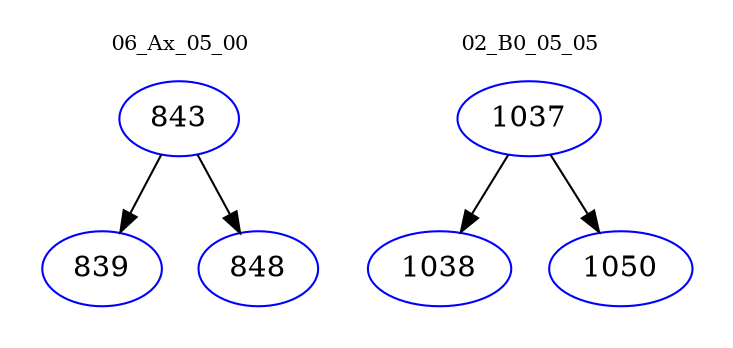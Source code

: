 digraph{
subgraph cluster_0 {
color = white
label = "06_Ax_05_00";
fontsize=10;
T0_843 [label="843", color="blue"]
T0_843 -> T0_839 [color="black"]
T0_839 [label="839", color="blue"]
T0_843 -> T0_848 [color="black"]
T0_848 [label="848", color="blue"]
}
subgraph cluster_1 {
color = white
label = "02_B0_05_05";
fontsize=10;
T1_1037 [label="1037", color="blue"]
T1_1037 -> T1_1038 [color="black"]
T1_1038 [label="1038", color="blue"]
T1_1037 -> T1_1050 [color="black"]
T1_1050 [label="1050", color="blue"]
}
}
